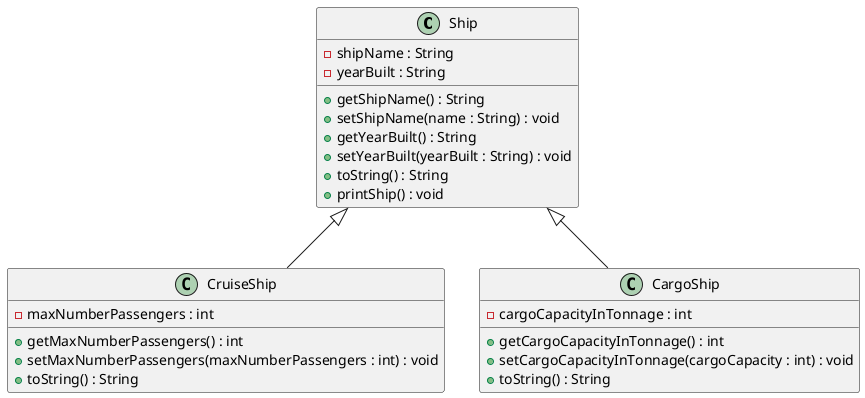 @startuml
'https://plantuml.com/class-diagram

class Ship {
 -shipName : String
 -yearBuilt : String

 +getShipName() : String
 +setShipName(name : String) : void
 +getYearBuilt() : String
 +setYearBuilt(yearBuilt : String) : void
 +toString() : String
 +printShip() : void
}

class CruiseShip extends Ship {
 -maxNumberPassengers : int

 +getMaxNumberPassengers() : int
 +setMaxNumberPassengers(maxNumberPassengers : int) : void
 +toString() : String
}

class CargoShip extends Ship {
 -cargoCapacityInTonnage : int

 +getCargoCapacityInTonnage() : int
 +setCargoCapacityInTonnage(cargoCapacity : int) : void
 +toString() : String
}

@enduml